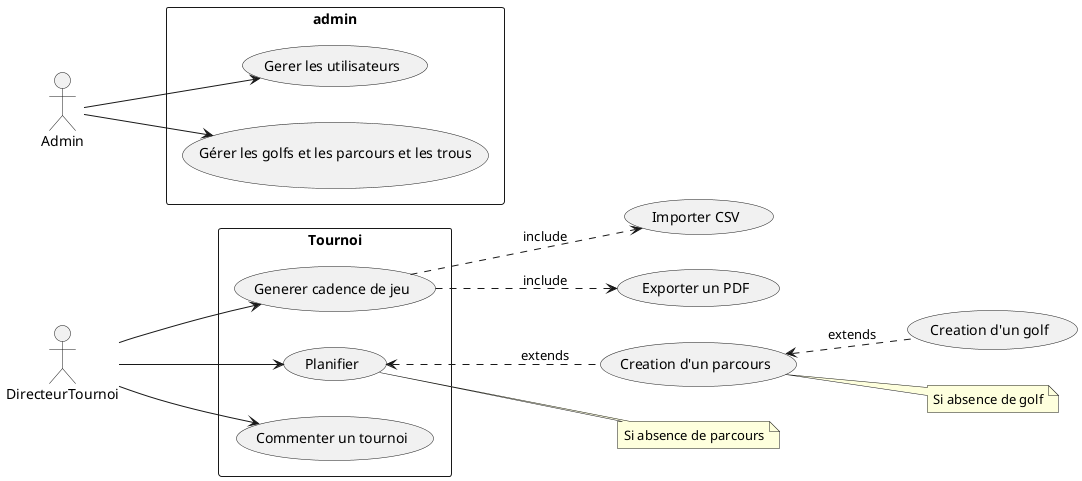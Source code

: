 @startuml
'https://plantuml.com/use-case-diagram





left to right direction
actor "DirecteurTournoi" as dt
rectangle Tournoi {
  usecase "Generer cadence de jeu" as UC1
  usecase "Planifier" as UC2
  usecase "Commenter un tournoi" as UC3
}

(UC1) ..> (Importer CSV) : include
(UC1) ..> (Exporter un PDF) : include
(UC2) <.. (Creation d'un parcours)  : extends
(Creation d'un parcours) <.. (Creation d'un golf) : extends

note "Si absence de parcours" as N1
UC2 .. N1

note "Si absence de golf" as N2
(Creation d'un parcours) .. N2




dt --> UC1
dt --> UC2
dt --> UC3

left to right direction
actor "Admin" as ad
rectangle admin {
  usecase "Gerer les utilisateurs" as adUC1
  usecase "Gérer les golfs et les parcours et les trous" as adUC2

}
ad --> adUC1
ad --> adUC2



@enduml